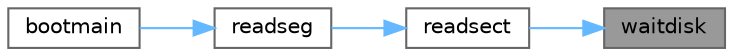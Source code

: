 digraph "waitdisk"
{
 // LATEX_PDF_SIZE
  bgcolor="transparent";
  edge [fontname=Helvetica,fontsize=10,labelfontname=Helvetica,labelfontsize=10];
  node [fontname=Helvetica,fontsize=10,shape=box,height=0.2,width=0.4];
  rankdir="RL";
  Node1 [id="Node000001",label="waitdisk",height=0.2,width=0.4,color="gray40", fillcolor="grey60", style="filled", fontcolor="black",tooltip=" "];
  Node1 -> Node2 [id="edge1_Node000001_Node000002",dir="back",color="steelblue1",style="solid",tooltip=" "];
  Node2 [id="Node000002",label="readsect",height=0.2,width=0.4,color="grey40", fillcolor="white", style="filled",URL="$d5/dfc/bootmain_8c.html#ae7ef59ffa082283b72c54e43b7a16351",tooltip=" "];
  Node2 -> Node3 [id="edge2_Node000002_Node000003",dir="back",color="steelblue1",style="solid",tooltip=" "];
  Node3 [id="Node000003",label="readseg",height=0.2,width=0.4,color="grey40", fillcolor="white", style="filled",URL="$d5/dfc/bootmain_8c.html#af8097ce47ae21ccad1b0afd6f48ef62c",tooltip=" "];
  Node3 -> Node4 [id="edge3_Node000003_Node000004",dir="back",color="steelblue1",style="solid",tooltip=" "];
  Node4 [id="Node000004",label="bootmain",height=0.2,width=0.4,color="grey40", fillcolor="white", style="filled",URL="$d5/dfc/bootmain_8c.html#a0d198d492591e1b70a8a12109408a7e4",tooltip=" "];
}
